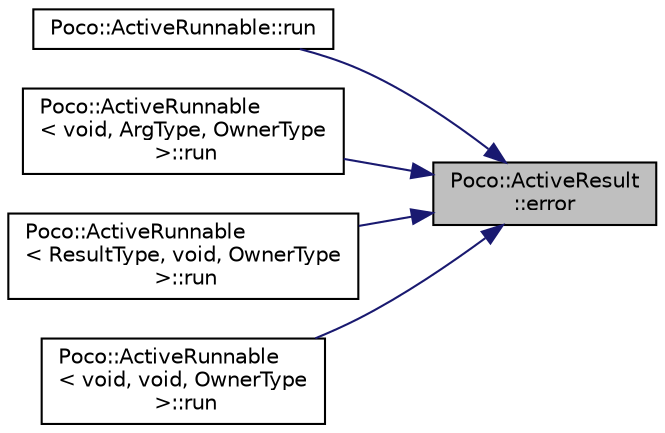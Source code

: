 digraph "Poco::ActiveResult::error"
{
 // LATEX_PDF_SIZE
  edge [fontname="Helvetica",fontsize="10",labelfontname="Helvetica",labelfontsize="10"];
  node [fontname="Helvetica",fontsize="10",shape=record];
  rankdir="RL";
  Node1 [label="Poco::ActiveResult\l::error",height=0.2,width=0.4,color="black", fillcolor="grey75", style="filled", fontcolor="black",tooltip=" "];
  Node1 -> Node2 [dir="back",color="midnightblue",fontsize="10",style="solid"];
  Node2 [label="Poco::ActiveRunnable::run",height=0.2,width=0.4,color="black", fillcolor="white", style="filled",URL="$classPoco_1_1ActiveRunnable.html#aeca78c76e5491c93bff1f914f387712d",tooltip=" "];
  Node1 -> Node3 [dir="back",color="midnightblue",fontsize="10",style="solid"];
  Node3 [label="Poco::ActiveRunnable\l\< void, ArgType, OwnerType\l \>::run",height=0.2,width=0.4,color="black", fillcolor="white", style="filled",URL="$classPoco_1_1ActiveRunnable_3_01void_00_01ArgType_00_01OwnerType_01_4.html#a79ed5518d0084240513ba6e372a859ca",tooltip=" "];
  Node1 -> Node4 [dir="back",color="midnightblue",fontsize="10",style="solid"];
  Node4 [label="Poco::ActiveRunnable\l\< ResultType, void, OwnerType\l \>::run",height=0.2,width=0.4,color="black", fillcolor="white", style="filled",URL="$classPoco_1_1ActiveRunnable_3_01ResultType_00_01void_00_01OwnerType_01_4.html#ab518cd662f0aac1423668eab76590b7f",tooltip=" "];
  Node1 -> Node5 [dir="back",color="midnightblue",fontsize="10",style="solid"];
  Node5 [label="Poco::ActiveRunnable\l\< void, void, OwnerType\l \>::run",height=0.2,width=0.4,color="black", fillcolor="white", style="filled",URL="$classPoco_1_1ActiveRunnable_3_01void_00_01void_00_01OwnerType_01_4.html#a19b3731226cab0380d58d36a40d55535",tooltip=" "];
}
